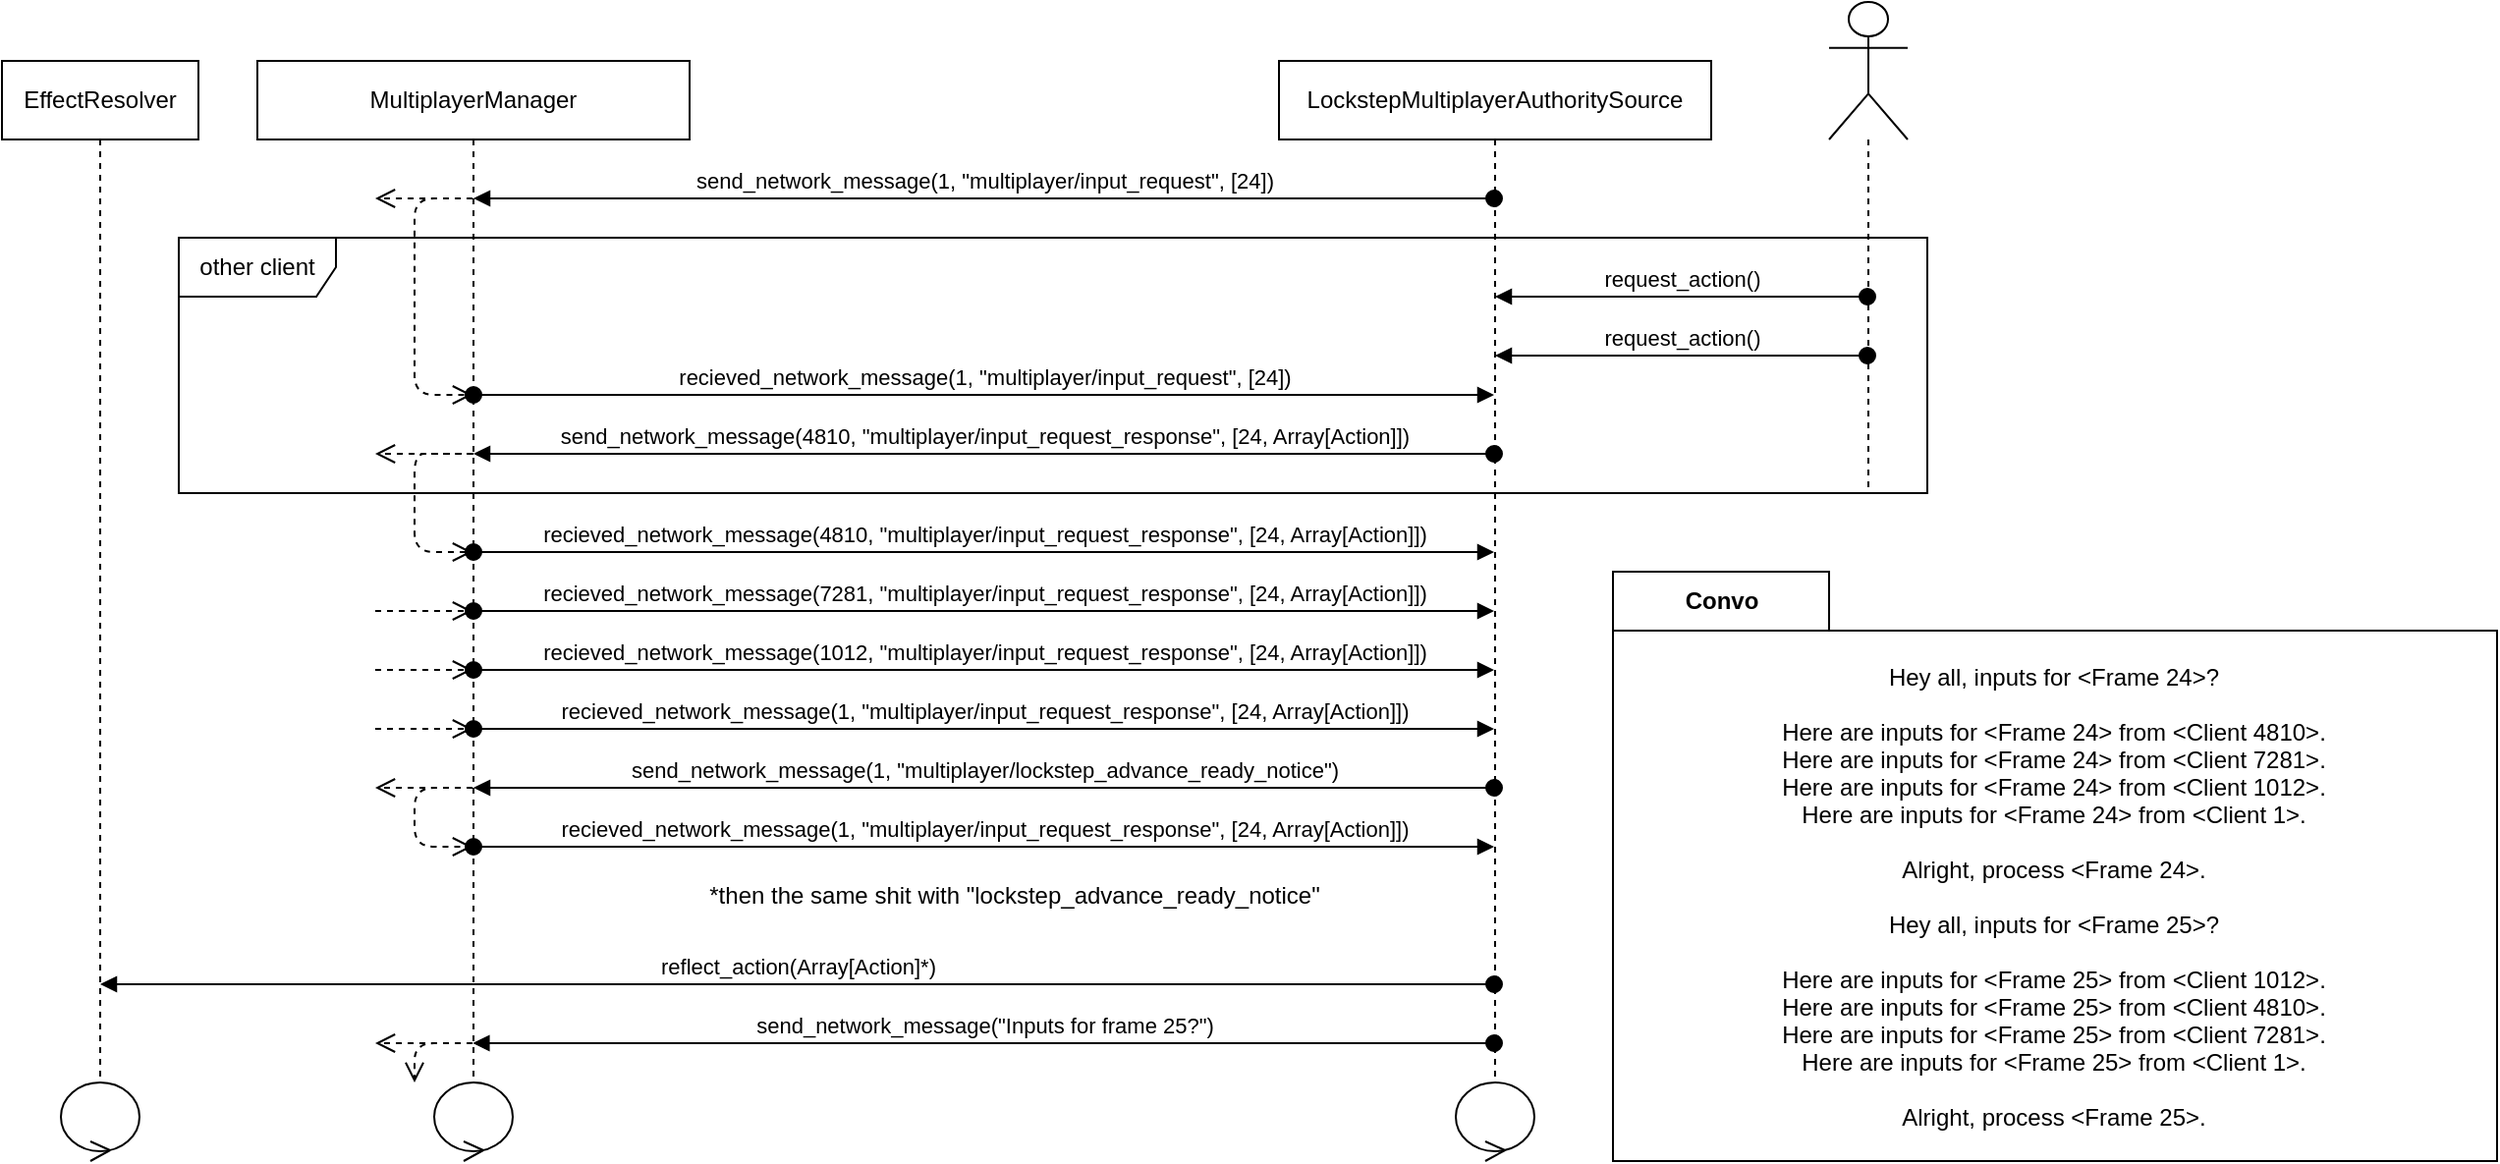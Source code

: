 <mxfile>
    <diagram id="mx1lQrLPdCxwQPD8cfWH" name="LockstepMultiplayerAuthoritySourceSequence">
        <mxGraphModel dx="3386" dy="1627" grid="1" gridSize="10" guides="1" tooltips="1" connect="1" arrows="1" fold="1" page="0" pageScale="1" pageWidth="1100" pageHeight="850" math="0" shadow="0">
            <root>
                <mxCell id="0"/>
                <mxCell id="1" parent="0"/>
                <mxCell id="27" value="other client" style="shape=umlFrame;whiteSpace=wrap;html=1;width=80;height=30;movable=1;resizable=1;rotatable=1;deletable=1;editable=1;connectable=1;" vertex="1" parent="1">
                    <mxGeometry x="-1620" y="-430" width="890" height="130" as="geometry"/>
                </mxCell>
                <mxCell id="z2RHbbnxvFC8rluC-CiE-8" value="LockstepMultiplayerAuthoritySource" style="shape=umlLifeline;perimeter=lifelinePerimeter;whiteSpace=wrap;html=1;container=1;collapsible=0;recursiveResize=0;outlineConnect=0;" parent="1" vertex="1">
                    <mxGeometry x="-1060" y="-520" width="220" height="520" as="geometry"/>
                </mxCell>
                <mxCell id="z2RHbbnxvFC8rluC-CiE-11" value="reflect_action(Array[Action]*)" style="html=1;verticalAlign=bottom;startArrow=oval;startFill=1;endArrow=block;startSize=8;edgeStyle=orthogonalEdgeStyle;" parent="1" source="z2RHbbnxvFC8rluC-CiE-8" target="6_p6td-1dimOIyAspDqo-2" edge="1">
                    <mxGeometry width="60" relative="1" as="geometry">
                        <mxPoint x="-900" y="-250" as="sourcePoint"/>
                        <mxPoint x="-840" y="-250" as="targetPoint"/>
                        <Array as="points">
                            <mxPoint x="-1310" y="-50"/>
                            <mxPoint x="-1310" y="-50"/>
                        </Array>
                    </mxGeometry>
                </mxCell>
                <mxCell id="6_p6td-1dimOIyAspDqo-2" value="EffectResolver" style="shape=umlLifeline;perimeter=lifelinePerimeter;whiteSpace=wrap;html=1;container=1;collapsible=0;recursiveResize=0;outlineConnect=0;" parent="1" vertex="1">
                    <mxGeometry x="-1710" y="-520" width="100" height="520" as="geometry"/>
                </mxCell>
                <mxCell id="6_p6td-1dimOIyAspDqo-5" value="send_network_message(1, &quot;multiplayer/input_request&quot;, [24])" style="html=1;verticalAlign=bottom;startArrow=oval;startFill=1;endArrow=block;startSize=8;edgeStyle=orthogonalEdgeStyle;" parent="1" source="z2RHbbnxvFC8rluC-CiE-8" target="10" edge="1">
                    <mxGeometry width="60" relative="1" as="geometry">
                        <mxPoint x="-1070.071" y="-200" as="sourcePoint"/>
                        <mxPoint x="-585.5" y="-350" as="targetPoint"/>
                        <Array as="points">
                            <mxPoint x="-1170" y="-450"/>
                            <mxPoint x="-1170" y="-450"/>
                        </Array>
                        <mxPoint as="offset"/>
                    </mxGeometry>
                </mxCell>
                <mxCell id="6_p6td-1dimOIyAspDqo-6" value="request_action()" style="html=1;verticalAlign=bottom;startArrow=oval;startFill=1;endArrow=block;startSize=8;edgeStyle=elbowEdgeStyle;elbow=vertical;" parent="1" source="2" target="z2RHbbnxvFC8rluC-CiE-8" edge="1">
                    <mxGeometry width="60" relative="1" as="geometry">
                        <mxPoint x="-585.5" y="-320" as="sourcePoint"/>
                        <mxPoint x="-890.071" y="-150" as="targetPoint"/>
                        <Array as="points">
                            <mxPoint x="-830" y="-400"/>
                        </Array>
                    </mxGeometry>
                </mxCell>
                <mxCell id="2" value="" style="shape=umlLifeline;participant=umlActor;perimeter=lifelinePerimeter;whiteSpace=wrap;html=1;container=1;collapsible=0;recursiveResize=0;verticalAlign=top;spacingTop=36;outlineConnect=0;size=70;" parent="1" vertex="1">
                    <mxGeometry x="-780" y="-550" width="40" height="250" as="geometry"/>
                </mxCell>
                <mxCell id="5" value="Convo" style="shape=folder;fontStyle=1;tabWidth=110;tabHeight=30;tabPosition=left;html=1;boundedLbl=1;labelInHeader=1;container=1;collapsible=0;" parent="1" vertex="1">
                    <mxGeometry x="-890" y="-260" width="450" height="300" as="geometry"/>
                </mxCell>
                <mxCell id="6" value="Hey all, inputs for &lt;Frame 24&gt;?&#10;&#10;Here are inputs for &lt;Frame 24&gt; from &lt;Client 4810&gt;.&#10;Here are inputs for &lt;Frame 24&gt; from &lt;Client 7281&gt;.&#10;Here are inputs for &lt;Frame 24&gt; from &lt;Client 1012&gt;.&#10;Here are inputs for &lt;Frame 24&gt; from &lt;Client 1&gt;.&#10;&#10;Alright, process &lt;Frame 24&gt;.&#10;&#10;Hey all, inputs for &lt;Frame 25&gt;?&#10;&#10;Here are inputs for &lt;Frame 25&gt; from &lt;Client 1012&gt;.&#10;Here are inputs for &lt;Frame 25&gt; from &lt;Client 4810&gt;.&#10;Here are inputs for &lt;Frame 25&gt; from &lt;Client 7281&gt;.&#10;Here are inputs for &lt;Frame 25&gt; from &lt;Client 1&gt;.&#10;&#10;Alright, process &lt;Frame 25&gt;." style="strokeColor=none;resizeWidth=1;resizeHeight=1;fillColor=none;part=1;connectable=0;allowArrows=0;deletable=0;align=center;spacing=0;" parent="5" vertex="1">
                    <mxGeometry width="449" height="270" relative="1" as="geometry">
                        <mxPoint y="30" as="offset"/>
                    </mxGeometry>
                </mxCell>
                <mxCell id="10" value="MultiplayerManager" style="shape=umlLifeline;perimeter=lifelinePerimeter;whiteSpace=wrap;html=1;container=1;collapsible=0;recursiveResize=0;outlineConnect=0;movable=1;resizable=1;rotatable=1;deletable=1;editable=1;connectable=1;" parent="1" vertex="1">
                    <mxGeometry x="-1580" y="-520" width="220" height="520" as="geometry"/>
                </mxCell>
                <mxCell id="11" value="" style="html=1;verticalAlign=bottom;endArrow=open;dashed=1;endSize=8;" edge="1" parent="1" source="10" target="10">
                    <mxGeometry relative="1" as="geometry">
                        <mxPoint x="-1340" y="-370" as="sourcePoint"/>
                        <mxPoint x="-1580" y="-330" as="targetPoint"/>
                        <Array as="points">
                            <mxPoint x="-1500" y="-450"/>
                            <mxPoint x="-1500" y="-350"/>
                        </Array>
                    </mxGeometry>
                </mxCell>
                <mxCell id="12" value="recieved_network_message(1, &quot;multiplayer/input_request&quot;, [24])" style="html=1;verticalAlign=bottom;startArrow=oval;startFill=1;endArrow=block;startSize=8;edgeStyle=orthogonalEdgeStyle;" edge="1" parent="1" source="10" target="z2RHbbnxvFC8rluC-CiE-8">
                    <mxGeometry width="60" relative="1" as="geometry">
                        <mxPoint x="-940.5" y="-390" as="sourcePoint"/>
                        <mxPoint x="-1380.19" y="-390" as="targetPoint"/>
                        <Array as="points">
                            <mxPoint x="-1170" y="-350"/>
                            <mxPoint x="-1170" y="-350"/>
                        </Array>
                        <mxPoint as="offset"/>
                    </mxGeometry>
                </mxCell>
                <mxCell id="13" value="request_action()" style="html=1;verticalAlign=bottom;startArrow=oval;startFill=1;endArrow=block;startSize=8;edgeStyle=elbowEdgeStyle;elbow=vertical;" edge="1" parent="1" source="2" target="z2RHbbnxvFC8rluC-CiE-8">
                    <mxGeometry width="60" relative="1" as="geometry">
                        <mxPoint x="-740.5" y="-350" as="sourcePoint"/>
                        <mxPoint x="-940.19" y="-350" as="targetPoint"/>
                        <Array as="points">
                            <mxPoint x="-800" y="-370"/>
                        </Array>
                    </mxGeometry>
                </mxCell>
                <mxCell id="14" value="send_network_message(4810, &quot;multiplayer/input_request_response&quot;, [24, Array[Action]])" style="html=1;verticalAlign=bottom;startArrow=oval;startFill=1;endArrow=block;startSize=8;edgeStyle=orthogonalEdgeStyle;" edge="1" parent="1" source="z2RHbbnxvFC8rluC-CiE-8" target="10">
                    <mxGeometry width="60" relative="1" as="geometry">
                        <mxPoint x="-960" y="-285" as="sourcePoint"/>
                        <mxPoint x="-1390.0" y="-280" as="targetPoint"/>
                        <Array as="points">
                            <mxPoint x="-1210" y="-320"/>
                            <mxPoint x="-1210" y="-320"/>
                        </Array>
                        <mxPoint as="offset"/>
                    </mxGeometry>
                </mxCell>
                <mxCell id="15" value="recieved_network_message(4810, &quot;multiplayer/input_request_response&quot;, [24, Array[Action]])" style="html=1;verticalAlign=bottom;startArrow=oval;startFill=1;endArrow=block;startSize=8;edgeStyle=orthogonalEdgeStyle;" edge="1" parent="1" source="10" target="z2RHbbnxvFC8rluC-CiE-8">
                    <mxGeometry width="60" relative="1" as="geometry">
                        <mxPoint x="-1390.0" y="-250" as="sourcePoint"/>
                        <mxPoint x="-950.31" y="-250" as="targetPoint"/>
                        <Array as="points">
                            <mxPoint x="-1210" y="-270"/>
                            <mxPoint x="-1210" y="-270"/>
                        </Array>
                        <mxPoint as="offset"/>
                    </mxGeometry>
                </mxCell>
                <mxCell id="16" value="recieved_network_message(7281, &quot;multiplayer/input_request_response&quot;, [24, Array[Action]])" style="html=1;verticalAlign=bottom;startArrow=oval;startFill=1;endArrow=block;startSize=8;edgeStyle=orthogonalEdgeStyle;" edge="1" parent="1" source="10" target="z2RHbbnxvFC8rluC-CiE-8">
                    <mxGeometry width="60" relative="1" as="geometry">
                        <mxPoint x="-1380.19" y="-240" as="sourcePoint"/>
                        <mxPoint x="-940.5" y="-240" as="targetPoint"/>
                        <Array as="points">
                            <mxPoint x="-1210" y="-240"/>
                            <mxPoint x="-1210" y="-240"/>
                        </Array>
                        <mxPoint as="offset"/>
                    </mxGeometry>
                </mxCell>
                <mxCell id="17" value="recieved_network_message(1012, &quot;multiplayer/input_request_response&quot;, [24, Array[Action]])" style="html=1;verticalAlign=bottom;startArrow=oval;startFill=1;endArrow=block;startSize=8;edgeStyle=orthogonalEdgeStyle;" edge="1" parent="1" source="10" target="z2RHbbnxvFC8rluC-CiE-8">
                    <mxGeometry width="60" relative="1" as="geometry">
                        <mxPoint x="-1380.19" y="-220" as="sourcePoint"/>
                        <mxPoint x="-940.5" y="-220" as="targetPoint"/>
                        <Array as="points">
                            <mxPoint x="-1210" y="-210"/>
                            <mxPoint x="-1210" y="-210"/>
                        </Array>
                        <mxPoint as="offset"/>
                    </mxGeometry>
                </mxCell>
                <mxCell id="18" value="send_network_message(1, &quot;multiplayer/lockstep_advance_ready_notice&quot;)" style="html=1;verticalAlign=bottom;startArrow=oval;startFill=1;endArrow=block;startSize=8;edgeStyle=orthogonalEdgeStyle;" edge="1" parent="1" source="z2RHbbnxvFC8rluC-CiE-8" target="10">
                    <mxGeometry x="0.001" width="60" relative="1" as="geometry">
                        <mxPoint x="-960.31" y="-170" as="sourcePoint"/>
                        <mxPoint x="-1400.0" y="-170" as="targetPoint"/>
                        <Array as="points">
                            <mxPoint x="-1160" y="-150"/>
                            <mxPoint x="-1160" y="-150"/>
                        </Array>
                        <mxPoint as="offset"/>
                    </mxGeometry>
                </mxCell>
                <mxCell id="28" value="" style="html=1;verticalAlign=bottom;endArrow=open;dashed=1;endSize=8;" edge="1" parent="1" source="10" target="10">
                    <mxGeometry relative="1" as="geometry">
                        <mxPoint x="-1460.5" y="-440" as="sourcePoint"/>
                        <mxPoint x="-1460.5" y="-310" as="targetPoint"/>
                        <Array as="points">
                            <mxPoint x="-1480" y="-320"/>
                            <mxPoint x="-1500" y="-320"/>
                            <mxPoint x="-1500" y="-270"/>
                        </Array>
                    </mxGeometry>
                </mxCell>
                <mxCell id="29" value="" style="html=1;verticalAlign=bottom;endArrow=open;dashed=1;endSize=8;" edge="1" parent="1" target="10">
                    <mxGeometry relative="1" as="geometry">
                        <mxPoint x="-1520" y="-210" as="sourcePoint"/>
                        <mxPoint x="-1460.5" y="-230" as="targetPoint"/>
                        <Array as="points">
                            <mxPoint x="-1520" y="-210"/>
                        </Array>
                    </mxGeometry>
                </mxCell>
                <mxCell id="30" value="" style="html=1;verticalAlign=bottom;endArrow=open;dashed=1;endSize=8;" edge="1" parent="1" target="10">
                    <mxGeometry relative="1" as="geometry">
                        <mxPoint x="-1520" y="-180" as="sourcePoint"/>
                        <mxPoint x="-1460.5" y="-200" as="targetPoint"/>
                        <Array as="points">
                            <mxPoint x="-1520" y="-180"/>
                            <mxPoint x="-1500" y="-180"/>
                        </Array>
                    </mxGeometry>
                </mxCell>
                <mxCell id="31" value="send_network_message(&quot;Inputs for frame 25?&quot;)" style="html=1;verticalAlign=bottom;startArrow=oval;startFill=1;endArrow=block;startSize=8;edgeStyle=orthogonalEdgeStyle;" edge="1" parent="1">
                    <mxGeometry width="60" relative="1" as="geometry">
                        <mxPoint x="-950.5" y="-20" as="sourcePoint"/>
                        <mxPoint x="-1470.333" y="-20" as="targetPoint"/>
                        <Array as="points">
                            <mxPoint x="-1210" y="-20"/>
                            <mxPoint x="-1210" y="-20"/>
                        </Array>
                        <mxPoint as="offset"/>
                    </mxGeometry>
                </mxCell>
                <mxCell id="32" value="" style="html=1;verticalAlign=bottom;endArrow=open;dashed=1;endSize=8;" edge="1" parent="1">
                    <mxGeometry relative="1" as="geometry">
                        <mxPoint x="-1470" y="-320" as="sourcePoint"/>
                        <mxPoint x="-1520" y="-320" as="targetPoint"/>
                        <Array as="points"/>
                    </mxGeometry>
                </mxCell>
                <mxCell id="33" value="" style="shape=umlLifeline;participant=umlControl;perimeter=lifelinePerimeter;whiteSpace=wrap;html=1;container=1;collapsible=0;recursiveResize=0;verticalAlign=top;spacingTop=36;outlineConnect=0;rotation=-180;" vertex="1" parent="1">
                    <mxGeometry x="-1680" width="40" height="40" as="geometry"/>
                </mxCell>
                <mxCell id="34" value="" style="shape=umlLifeline;participant=umlControl;perimeter=lifelinePerimeter;whiteSpace=wrap;html=1;container=1;collapsible=0;recursiveResize=0;verticalAlign=top;spacingTop=36;outlineConnect=0;rotation=-180;" vertex="1" parent="1">
                    <mxGeometry x="-1490" width="40" height="40" as="geometry"/>
                </mxCell>
                <mxCell id="35" value="" style="shape=umlLifeline;participant=umlControl;perimeter=lifelinePerimeter;whiteSpace=wrap;html=1;container=1;collapsible=0;recursiveResize=0;verticalAlign=top;spacingTop=36;outlineConnect=0;rotation=-180;" vertex="1" parent="1">
                    <mxGeometry x="-970" width="40" height="40" as="geometry"/>
                </mxCell>
                <mxCell id="37" value="recieved_network_message(1, &quot;multiplayer/input_request_response&quot;, [24, Array[Action]])" style="html=1;verticalAlign=bottom;startArrow=oval;startFill=1;endArrow=block;startSize=8;edgeStyle=orthogonalEdgeStyle;" edge="1" parent="1" source="10" target="z2RHbbnxvFC8rluC-CiE-8">
                    <mxGeometry width="60" relative="1" as="geometry">
                        <mxPoint x="-1460.19" y="-200" as="sourcePoint"/>
                        <mxPoint x="-940.5" y="-200" as="targetPoint"/>
                        <Array as="points">
                            <mxPoint x="-1210" y="-180"/>
                            <mxPoint x="-1210" y="-180"/>
                        </Array>
                        <mxPoint as="offset"/>
                    </mxGeometry>
                </mxCell>
                <mxCell id="38" value="" style="html=1;verticalAlign=bottom;endArrow=open;dashed=1;endSize=8;" edge="1" parent="1" target="10">
                    <mxGeometry relative="1" as="geometry">
                        <mxPoint x="-1520" y="-240" as="sourcePoint"/>
                        <mxPoint x="-1460.5" y="-200" as="targetPoint"/>
                        <Array as="points">
                            <mxPoint x="-1520" y="-240"/>
                        </Array>
                    </mxGeometry>
                </mxCell>
                <mxCell id="39" value="recieved_network_message(1, &quot;multiplayer/input_request_response&quot;, [24, Array[Action]])" style="html=1;verticalAlign=bottom;startArrow=oval;startFill=1;endArrow=block;startSize=8;edgeStyle=orthogonalEdgeStyle;" edge="1" parent="1" source="10" target="z2RHbbnxvFC8rluC-CiE-8">
                    <mxGeometry width="60" relative="1" as="geometry">
                        <mxPoint x="-1460.19" y="-170" as="sourcePoint"/>
                        <mxPoint x="-940.5" y="-170" as="targetPoint"/>
                        <Array as="points">
                            <mxPoint x="-1220" y="-120"/>
                            <mxPoint x="-1220" y="-120"/>
                        </Array>
                        <mxPoint as="offset"/>
                    </mxGeometry>
                </mxCell>
                <mxCell id="40" value="" style="html=1;verticalAlign=bottom;endArrow=open;dashed=1;endSize=8;" edge="1" parent="1" source="10" target="10">
                    <mxGeometry relative="1" as="geometry">
                        <mxPoint x="-1460.5" y="-300" as="sourcePoint"/>
                        <mxPoint x="-1460.5" y="-260" as="targetPoint"/>
                        <Array as="points">
                            <mxPoint x="-1500" y="-150"/>
                            <mxPoint x="-1500" y="-120"/>
                        </Array>
                    </mxGeometry>
                </mxCell>
                <mxCell id="41" value="" style="html=1;verticalAlign=bottom;endArrow=open;dashed=1;endSize=8;" edge="1" parent="1" source="10">
                    <mxGeometry relative="1" as="geometry">
                        <mxPoint x="-1460.5" y="-140" as="sourcePoint"/>
                        <mxPoint x="-1520" y="-150" as="targetPoint"/>
                        <Array as="points"/>
                    </mxGeometry>
                </mxCell>
                <mxCell id="42" value="" style="html=1;verticalAlign=bottom;endArrow=open;dashed=1;endSize=8;" edge="1" parent="1" source="10">
                    <mxGeometry relative="1" as="geometry">
                        <mxPoint x="-1470" y="-450" as="sourcePoint"/>
                        <mxPoint x="-1520" y="-450" as="targetPoint"/>
                        <Array as="points"/>
                    </mxGeometry>
                </mxCell>
                <mxCell id="43" value="" style="html=1;verticalAlign=bottom;endArrow=open;dashed=1;endSize=8;" edge="1" parent="1">
                    <mxGeometry relative="1" as="geometry">
                        <mxPoint x="-1470.5" y="-20" as="sourcePoint"/>
                        <mxPoint x="-1500" as="targetPoint"/>
                        <Array as="points">
                            <mxPoint x="-1500" y="-20"/>
                        </Array>
                    </mxGeometry>
                </mxCell>
                <mxCell id="44" value="" style="html=1;verticalAlign=bottom;endArrow=open;dashed=1;endSize=8;" edge="1" parent="1">
                    <mxGeometry relative="1" as="geometry">
                        <mxPoint x="-1470.5" y="-20" as="sourcePoint"/>
                        <mxPoint x="-1520" y="-20" as="targetPoint"/>
                        <Array as="points"/>
                    </mxGeometry>
                </mxCell>
                <mxCell id="46" value="*then the same shit with &quot;lockstep_advance_ready_notice&quot;" style="text;html=1;align=center;verticalAlign=middle;resizable=0;points=[];autosize=1;strokeColor=none;fillColor=none;" vertex="1" parent="1">
                    <mxGeometry x="-1360" y="-110" width="330" height="30" as="geometry"/>
                </mxCell>
            </root>
        </mxGraphModel>
    </diagram>
</mxfile>
